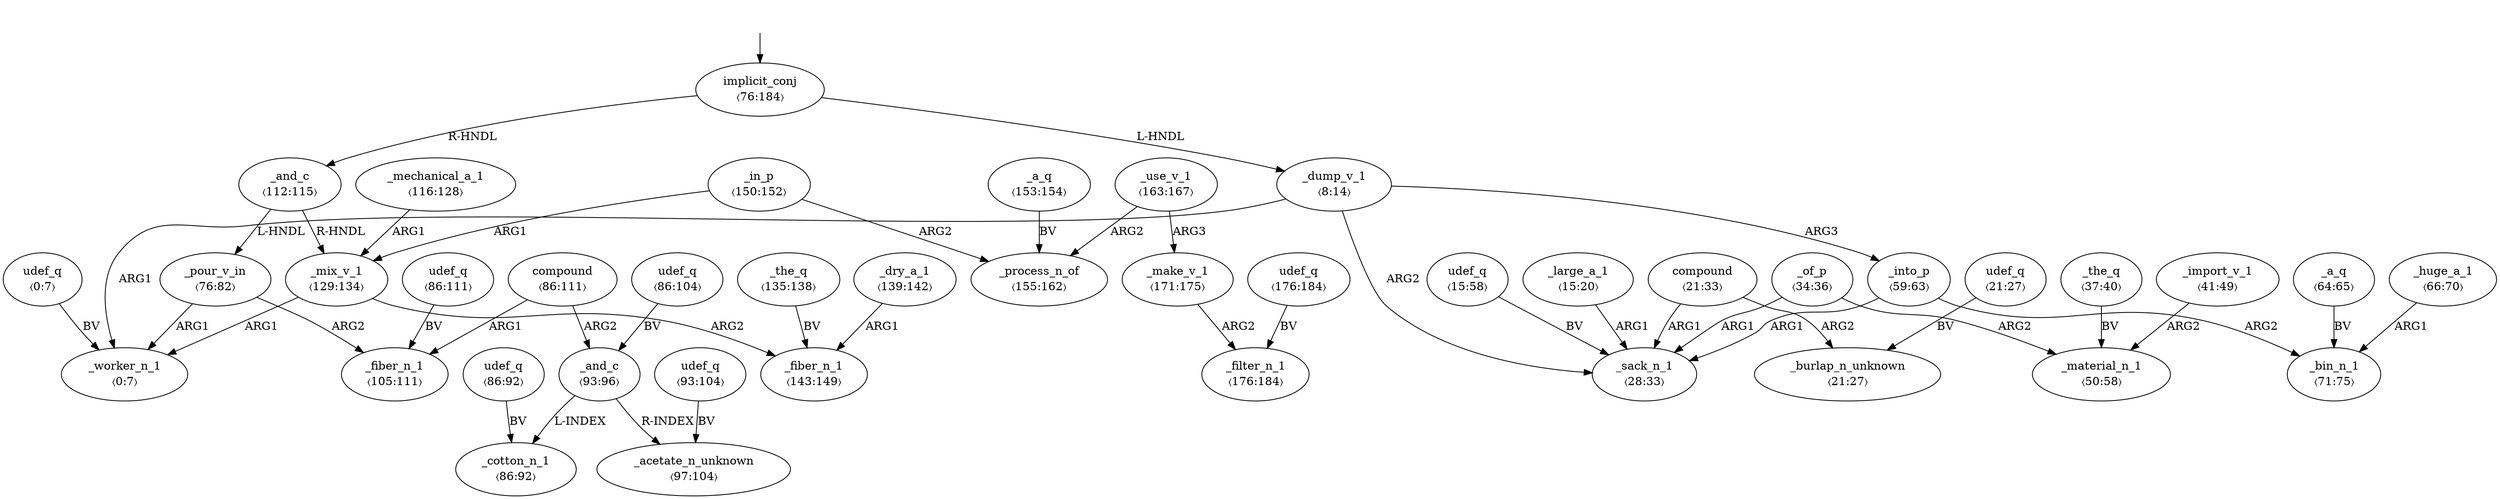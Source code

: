 digraph "20003026" {
  top [ style=invis ];
  top -> 17;
  0 [ label=<<table align="center" border="0" cellspacing="0"><tr><td colspan="2">udef_q</td></tr><tr><td colspan="2">〈0:7〉</td></tr></table>> ];
  1 [ label=<<table align="center" border="0" cellspacing="0"><tr><td colspan="2">_worker_n_1</td></tr><tr><td colspan="2">〈0:7〉</td></tr></table>> ];
  2 [ label=<<table align="center" border="0" cellspacing="0"><tr><td colspan="2">_dump_v_1</td></tr><tr><td colspan="2">〈8:14〉</td></tr></table>> ];
  3 [ label=<<table align="center" border="0" cellspacing="0"><tr><td colspan="2">udef_q</td></tr><tr><td colspan="2">〈15:58〉</td></tr></table>> ];
  4 [ label=<<table align="center" border="0" cellspacing="0"><tr><td colspan="2">_large_a_1</td></tr><tr><td colspan="2">〈15:20〉</td></tr></table>> ];
  5 [ label=<<table align="center" border="0" cellspacing="0"><tr><td colspan="2">compound</td></tr><tr><td colspan="2">〈21:33〉</td></tr></table>> ];
  6 [ label=<<table align="center" border="0" cellspacing="0"><tr><td colspan="2">udef_q</td></tr><tr><td colspan="2">〈21:27〉</td></tr></table>> ];
  7 [ label=<<table align="center" border="0" cellspacing="0"><tr><td colspan="2">_burlap_n_unknown</td></tr><tr><td colspan="2">〈21:27〉</td></tr></table>> ];
  8 [ label=<<table align="center" border="0" cellspacing="0"><tr><td colspan="2">_sack_n_1</td></tr><tr><td colspan="2">〈28:33〉</td></tr></table>> ];
  9 [ label=<<table align="center" border="0" cellspacing="0"><tr><td colspan="2">_of_p</td></tr><tr><td colspan="2">〈34:36〉</td></tr></table>> ];
  10 [ label=<<table align="center" border="0" cellspacing="0"><tr><td colspan="2">_the_q</td></tr><tr><td colspan="2">〈37:40〉</td></tr></table>> ];
  11 [ label=<<table align="center" border="0" cellspacing="0"><tr><td colspan="2">_import_v_1</td></tr><tr><td colspan="2">〈41:49〉</td></tr></table>> ];
  12 [ label=<<table align="center" border="0" cellspacing="0"><tr><td colspan="2">_material_n_1</td></tr><tr><td colspan="2">〈50:58〉</td></tr></table>> ];
  13 [ label=<<table align="center" border="0" cellspacing="0"><tr><td colspan="2">_into_p</td></tr><tr><td colspan="2">〈59:63〉</td></tr></table>> ];
  14 [ label=<<table align="center" border="0" cellspacing="0"><tr><td colspan="2">_a_q</td></tr><tr><td colspan="2">〈64:65〉</td></tr></table>> ];
  15 [ label=<<table align="center" border="0" cellspacing="0"><tr><td colspan="2">_huge_a_1</td></tr><tr><td colspan="2">〈66:70〉</td></tr></table>> ];
  16 [ label=<<table align="center" border="0" cellspacing="0"><tr><td colspan="2">_bin_n_1</td></tr><tr><td colspan="2">〈71:75〉</td></tr></table>> ];
  17 [ label=<<table align="center" border="0" cellspacing="0"><tr><td colspan="2">implicit_conj</td></tr><tr><td colspan="2">〈76:184〉</td></tr></table>> ];
  18 [ label=<<table align="center" border="0" cellspacing="0"><tr><td colspan="2">_pour_v_in</td></tr><tr><td colspan="2">〈76:82〉</td></tr></table>> ];
  19 [ label=<<table align="center" border="0" cellspacing="0"><tr><td colspan="2">udef_q</td></tr><tr><td colspan="2">〈86:111〉</td></tr></table>> ];
  20 [ label=<<table align="center" border="0" cellspacing="0"><tr><td colspan="2">compound</td></tr><tr><td colspan="2">〈86:111〉</td></tr></table>> ];
  21 [ label=<<table align="center" border="0" cellspacing="0"><tr><td colspan="2">udef_q</td></tr><tr><td colspan="2">〈86:104〉</td></tr></table>> ];
  22 [ label=<<table align="center" border="0" cellspacing="0"><tr><td colspan="2">udef_q</td></tr><tr><td colspan="2">〈86:92〉</td></tr></table>> ];
  23 [ label=<<table align="center" border="0" cellspacing="0"><tr><td colspan="2">_cotton_n_1</td></tr><tr><td colspan="2">〈86:92〉</td></tr></table>> ];
  24 [ label=<<table align="center" border="0" cellspacing="0"><tr><td colspan="2">udef_q</td></tr><tr><td colspan="2">〈93:104〉</td></tr></table>> ];
  25 [ label=<<table align="center" border="0" cellspacing="0"><tr><td colspan="2">_and_c</td></tr><tr><td colspan="2">〈93:96〉</td></tr></table>> ];
  26 [ label=<<table align="center" border="0" cellspacing="0"><tr><td colspan="2">_acetate_n_unknown</td></tr><tr><td colspan="2">〈97:104〉</td></tr></table>> ];
  27 [ label=<<table align="center" border="0" cellspacing="0"><tr><td colspan="2">_fiber_n_1</td></tr><tr><td colspan="2">〈105:111〉</td></tr></table>> ];
  28 [ label=<<table align="center" border="0" cellspacing="0"><tr><td colspan="2">_and_c</td></tr><tr><td colspan="2">〈112:115〉</td></tr></table>> ];
  29 [ label=<<table align="center" border="0" cellspacing="0"><tr><td colspan="2">_mechanical_a_1</td></tr><tr><td colspan="2">〈116:128〉</td></tr></table>> ];
  30 [ label=<<table align="center" border="0" cellspacing="0"><tr><td colspan="2">_mix_v_1</td></tr><tr><td colspan="2">〈129:134〉</td></tr></table>> ];
  31 [ label=<<table align="center" border="0" cellspacing="0"><tr><td colspan="2">_the_q</td></tr><tr><td colspan="2">〈135:138〉</td></tr></table>> ];
  32 [ label=<<table align="center" border="0" cellspacing="0"><tr><td colspan="2">_dry_a_1</td></tr><tr><td colspan="2">〈139:142〉</td></tr></table>> ];
  33 [ label=<<table align="center" border="0" cellspacing="0"><tr><td colspan="2">_fiber_n_1</td></tr><tr><td colspan="2">〈143:149〉</td></tr></table>> ];
  34 [ label=<<table align="center" border="0" cellspacing="0"><tr><td colspan="2">_in_p</td></tr><tr><td colspan="2">〈150:152〉</td></tr></table>> ];
  35 [ label=<<table align="center" border="0" cellspacing="0"><tr><td colspan="2">_a_q</td></tr><tr><td colspan="2">〈153:154〉</td></tr></table>> ];
  36 [ label=<<table align="center" border="0" cellspacing="0"><tr><td colspan="2">_process_n_of</td></tr><tr><td colspan="2">〈155:162〉</td></tr></table>> ];
  37 [ label=<<table align="center" border="0" cellspacing="0"><tr><td colspan="2">_use_v_1</td></tr><tr><td colspan="2">〈163:167〉</td></tr></table>> ];
  38 [ label=<<table align="center" border="0" cellspacing="0"><tr><td colspan="2">_make_v_1</td></tr><tr><td colspan="2">〈171:175〉</td></tr></table>> ];
  39 [ label=<<table align="center" border="0" cellspacing="0"><tr><td colspan="2">udef_q</td></tr><tr><td colspan="2">〈176:184〉</td></tr></table>> ];
  40 [ label=<<table align="center" border="0" cellspacing="0"><tr><td colspan="2">_filter_n_1</td></tr><tr><td colspan="2">〈176:184〉</td></tr></table>> ];
  4 -> 8 [ label="ARG1" ];
  32 -> 33 [ label="ARG1" ];
  9 -> 8 [ label="ARG1" ];
  13 -> 16 [ label="ARG2" ];
  2 -> 13 [ label="ARG3" ];
  14 -> 16 [ label="BV" ];
  17 -> 2 [ label="L-HNDL" ];
  20 -> 27 [ label="ARG1" ];
  22 -> 23 [ label="BV" ];
  38 -> 40 [ label="ARG2" ];
  3 -> 8 [ label="BV" ];
  30 -> 1 [ label="ARG1" ];
  20 -> 25 [ label="ARG2" ];
  19 -> 27 [ label="BV" ];
  6 -> 7 [ label="BV" ];
  10 -> 12 [ label="BV" ];
  29 -> 30 [ label="ARG1" ];
  34 -> 36 [ label="ARG2" ];
  5 -> 8 [ label="ARG1" ];
  11 -> 12 [ label="ARG2" ];
  0 -> 1 [ label="BV" ];
  24 -> 26 [ label="BV" ];
  18 -> 27 [ label="ARG2" ];
  21 -> 25 [ label="BV" ];
  28 -> 30 [ label="R-HNDL" ];
  35 -> 36 [ label="BV" ];
  25 -> 23 [ label="L-INDEX" ];
  37 -> 38 [ label="ARG3" ];
  15 -> 16 [ label="ARG1" ];
  9 -> 12 [ label="ARG2" ];
  18 -> 1 [ label="ARG1" ];
  30 -> 33 [ label="ARG2" ];
  13 -> 8 [ label="ARG1" ];
  37 -> 36 [ label="ARG2" ];
  34 -> 30 [ label="ARG1" ];
  17 -> 28 [ label="R-HNDL" ];
  2 -> 8 [ label="ARG2" ];
  39 -> 40 [ label="BV" ];
  28 -> 18 [ label="L-HNDL" ];
  2 -> 1 [ label="ARG1" ];
  25 -> 26 [ label="R-INDEX" ];
  31 -> 33 [ label="BV" ];
  5 -> 7 [ label="ARG2" ];
}

